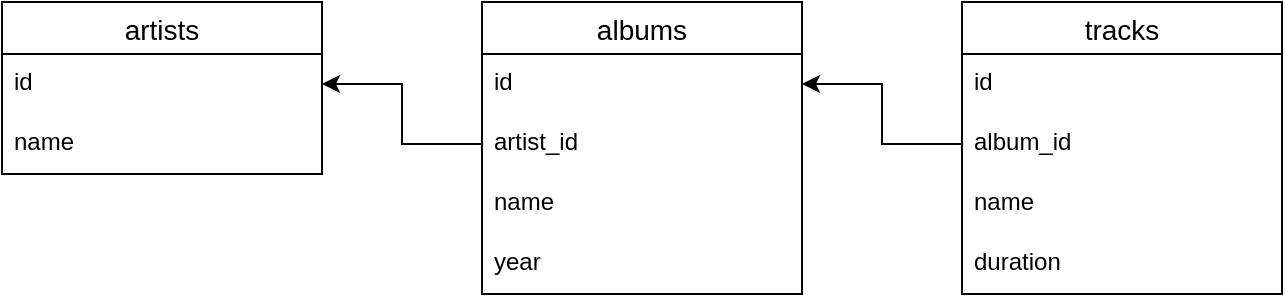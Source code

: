 <mxfile version="14.4.2" type="github"><diagram id="U9wHAqFGS90cULU2ia0f" name="Page-1"><mxGraphModel dx="872" dy="400" grid="1" gridSize="10" guides="1" tooltips="1" connect="1" arrows="1" fold="1" page="1" pageScale="1" pageWidth="827" pageHeight="1169" math="0" shadow="0"><root><mxCell id="0"/><mxCell id="1" parent="0"/><mxCell id="mLoSvtKluekUl7OBYlA5-14" value="artists" style="swimlane;fontStyle=0;childLayout=stackLayout;horizontal=1;startSize=26;horizontalStack=0;resizeParent=1;resizeParentMax=0;resizeLast=0;collapsible=1;marginBottom=0;align=center;fontSize=14;" vertex="1" parent="1"><mxGeometry x="70" y="70" width="160" height="86" as="geometry"/></mxCell><mxCell id="mLoSvtKluekUl7OBYlA5-15" value="id" style="text;strokeColor=none;fillColor=none;spacingLeft=4;spacingRight=4;overflow=hidden;rotatable=0;points=[[0,0.5],[1,0.5]];portConstraint=eastwest;fontSize=12;" vertex="1" parent="mLoSvtKluekUl7OBYlA5-14"><mxGeometry y="26" width="160" height="30" as="geometry"/></mxCell><mxCell id="mLoSvtKluekUl7OBYlA5-16" value="name" style="text;strokeColor=none;fillColor=none;spacingLeft=4;spacingRight=4;overflow=hidden;rotatable=0;points=[[0,0.5],[1,0.5]];portConstraint=eastwest;fontSize=12;" vertex="1" parent="mLoSvtKluekUl7OBYlA5-14"><mxGeometry y="56" width="160" height="30" as="geometry"/></mxCell><mxCell id="mLoSvtKluekUl7OBYlA5-18" value="albums" style="swimlane;fontStyle=0;childLayout=stackLayout;horizontal=1;startSize=26;horizontalStack=0;resizeParent=1;resizeParentMax=0;resizeLast=0;collapsible=1;marginBottom=0;align=center;fontSize=14;" vertex="1" parent="1"><mxGeometry x="310" y="70" width="160" height="146" as="geometry"/></mxCell><mxCell id="mLoSvtKluekUl7OBYlA5-19" value="id" style="text;strokeColor=none;fillColor=none;spacingLeft=4;spacingRight=4;overflow=hidden;rotatable=0;points=[[0,0.5],[1,0.5]];portConstraint=eastwest;fontSize=12;" vertex="1" parent="mLoSvtKluekUl7OBYlA5-18"><mxGeometry y="26" width="160" height="30" as="geometry"/></mxCell><mxCell id="mLoSvtKluekUl7OBYlA5-20" value="artist_id" style="text;strokeColor=none;fillColor=none;spacingLeft=4;spacingRight=4;overflow=hidden;rotatable=0;points=[[0,0.5],[1,0.5]];portConstraint=eastwest;fontSize=12;" vertex="1" parent="mLoSvtKluekUl7OBYlA5-18"><mxGeometry y="56" width="160" height="30" as="geometry"/></mxCell><mxCell id="mLoSvtKluekUl7OBYlA5-28" value="name&#10;" style="text;strokeColor=none;fillColor=none;spacingLeft=4;spacingRight=4;overflow=hidden;rotatable=0;points=[[0,0.5],[1,0.5]];portConstraint=eastwest;fontSize=12;" vertex="1" parent="mLoSvtKluekUl7OBYlA5-18"><mxGeometry y="86" width="160" height="30" as="geometry"/></mxCell><mxCell id="mLoSvtKluekUl7OBYlA5-21" value="year" style="text;strokeColor=none;fillColor=none;spacingLeft=4;spacingRight=4;overflow=hidden;rotatable=0;points=[[0,0.5],[1,0.5]];portConstraint=eastwest;fontSize=12;" vertex="1" parent="mLoSvtKluekUl7OBYlA5-18"><mxGeometry y="116" width="160" height="30" as="geometry"/></mxCell><mxCell id="mLoSvtKluekUl7OBYlA5-22" value="tracks" style="swimlane;fontStyle=0;childLayout=stackLayout;horizontal=1;startSize=26;horizontalStack=0;resizeParent=1;resizeParentMax=0;resizeLast=0;collapsible=1;marginBottom=0;align=center;fontSize=14;" vertex="1" parent="1"><mxGeometry x="550" y="70" width="160" height="146" as="geometry"/></mxCell><mxCell id="mLoSvtKluekUl7OBYlA5-23" value="id" style="text;strokeColor=none;fillColor=none;spacingLeft=4;spacingRight=4;overflow=hidden;rotatable=0;points=[[0,0.5],[1,0.5]];portConstraint=eastwest;fontSize=12;" vertex="1" parent="mLoSvtKluekUl7OBYlA5-22"><mxGeometry y="26" width="160" height="30" as="geometry"/></mxCell><mxCell id="mLoSvtKluekUl7OBYlA5-24" value="album_id" style="text;strokeColor=none;fillColor=none;spacingLeft=4;spacingRight=4;overflow=hidden;rotatable=0;points=[[0,0.5],[1,0.5]];portConstraint=eastwest;fontSize=12;" vertex="1" parent="mLoSvtKluekUl7OBYlA5-22"><mxGeometry y="56" width="160" height="30" as="geometry"/></mxCell><mxCell id="mLoSvtKluekUl7OBYlA5-25" value="name" style="text;strokeColor=none;fillColor=none;spacingLeft=4;spacingRight=4;overflow=hidden;rotatable=0;points=[[0,0.5],[1,0.5]];portConstraint=eastwest;fontSize=12;" vertex="1" parent="mLoSvtKluekUl7OBYlA5-22"><mxGeometry y="86" width="160" height="30" as="geometry"/></mxCell><mxCell id="mLoSvtKluekUl7OBYlA5-27" value="duration" style="text;strokeColor=none;fillColor=none;spacingLeft=4;spacingRight=4;overflow=hidden;rotatable=0;points=[[0,0.5],[1,0.5]];portConstraint=eastwest;fontSize=12;" vertex="1" parent="mLoSvtKluekUl7OBYlA5-22"><mxGeometry y="116" width="160" height="30" as="geometry"/></mxCell><mxCell id="mLoSvtKluekUl7OBYlA5-30" style="edgeStyle=orthogonalEdgeStyle;rounded=0;orthogonalLoop=1;jettySize=auto;html=1;exitX=0;exitY=0.5;exitDx=0;exitDy=0;" edge="1" parent="1" source="mLoSvtKluekUl7OBYlA5-20" target="mLoSvtKluekUl7OBYlA5-15"><mxGeometry relative="1" as="geometry"/></mxCell><mxCell id="mLoSvtKluekUl7OBYlA5-31" style="edgeStyle=orthogonalEdgeStyle;rounded=0;orthogonalLoop=1;jettySize=auto;html=1;exitX=0;exitY=0.5;exitDx=0;exitDy=0;entryX=1;entryY=0.5;entryDx=0;entryDy=0;" edge="1" parent="1" source="mLoSvtKluekUl7OBYlA5-24" target="mLoSvtKluekUl7OBYlA5-19"><mxGeometry relative="1" as="geometry"/></mxCell></root></mxGraphModel></diagram></mxfile>